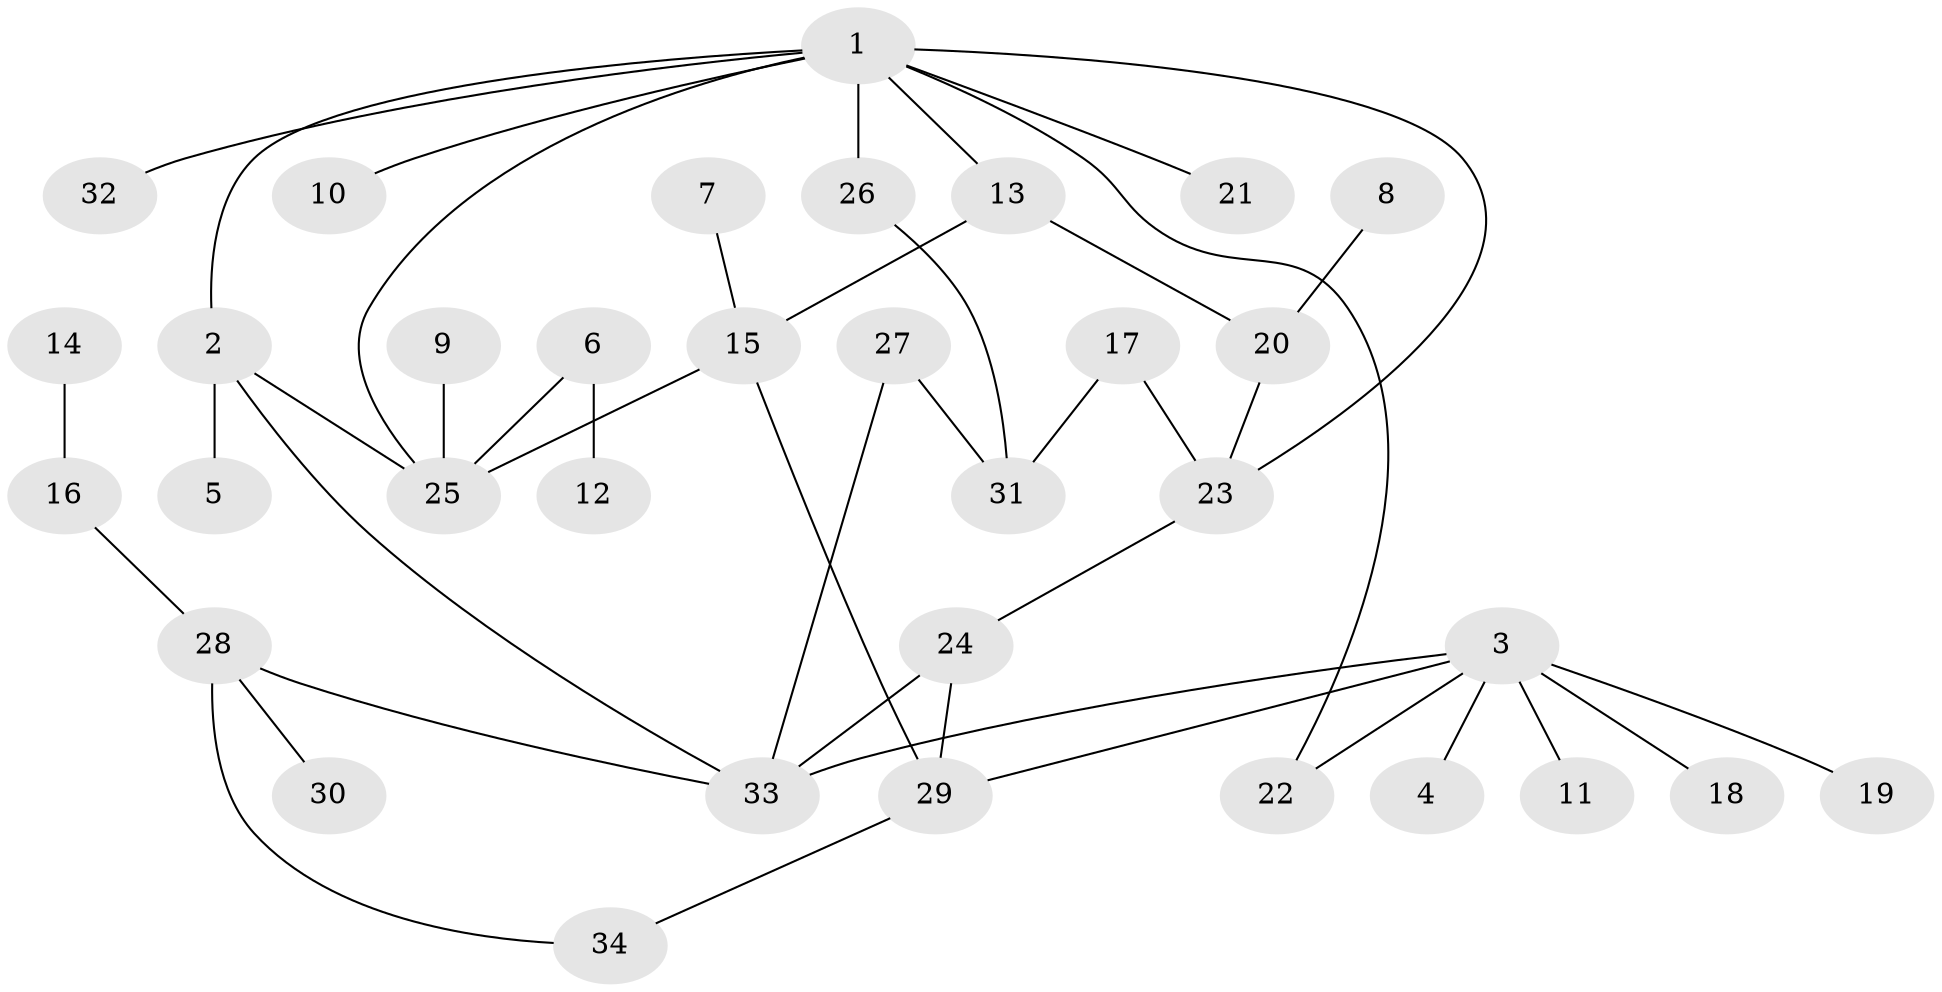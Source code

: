 // original degree distribution, {6: 0.014925373134328358, 3: 0.14925373134328357, 4: 0.1791044776119403, 5: 0.029850746268656716, 2: 0.26865671641791045, 1: 0.3582089552238806}
// Generated by graph-tools (version 1.1) at 2025/25/03/09/25 03:25:25]
// undirected, 34 vertices, 43 edges
graph export_dot {
graph [start="1"]
  node [color=gray90,style=filled];
  1;
  2;
  3;
  4;
  5;
  6;
  7;
  8;
  9;
  10;
  11;
  12;
  13;
  14;
  15;
  16;
  17;
  18;
  19;
  20;
  21;
  22;
  23;
  24;
  25;
  26;
  27;
  28;
  29;
  30;
  31;
  32;
  33;
  34;
  1 -- 2 [weight=1.0];
  1 -- 10 [weight=1.0];
  1 -- 13 [weight=1.0];
  1 -- 21 [weight=1.0];
  1 -- 22 [weight=1.0];
  1 -- 23 [weight=1.0];
  1 -- 25 [weight=1.0];
  1 -- 26 [weight=1.0];
  1 -- 32 [weight=1.0];
  2 -- 5 [weight=1.0];
  2 -- 25 [weight=1.0];
  2 -- 33 [weight=1.0];
  3 -- 4 [weight=1.0];
  3 -- 11 [weight=1.0];
  3 -- 18 [weight=1.0];
  3 -- 19 [weight=1.0];
  3 -- 22 [weight=1.0];
  3 -- 29 [weight=1.0];
  3 -- 33 [weight=1.0];
  6 -- 12 [weight=1.0];
  6 -- 25 [weight=1.0];
  7 -- 15 [weight=1.0];
  8 -- 20 [weight=1.0];
  9 -- 25 [weight=1.0];
  13 -- 15 [weight=1.0];
  13 -- 20 [weight=1.0];
  14 -- 16 [weight=1.0];
  15 -- 25 [weight=1.0];
  15 -- 29 [weight=1.0];
  16 -- 28 [weight=1.0];
  17 -- 23 [weight=1.0];
  17 -- 31 [weight=1.0];
  20 -- 23 [weight=1.0];
  23 -- 24 [weight=1.0];
  24 -- 29 [weight=1.0];
  24 -- 33 [weight=1.0];
  26 -- 31 [weight=1.0];
  27 -- 31 [weight=1.0];
  27 -- 33 [weight=1.0];
  28 -- 30 [weight=1.0];
  28 -- 33 [weight=1.0];
  28 -- 34 [weight=1.0];
  29 -- 34 [weight=1.0];
}
